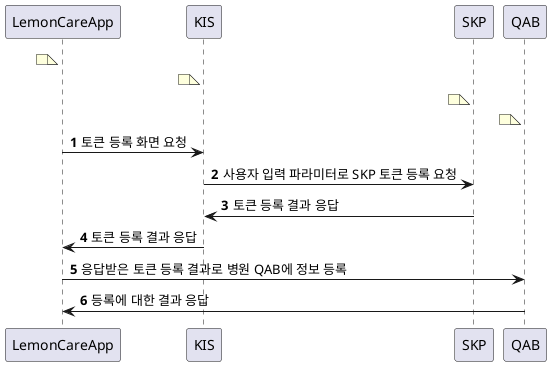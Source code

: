 @startuml
autonumber
note left LemonCareApp:
note left KIS :
note left SKP :
note left QAB :

LemonCareApp -> KIS : 토큰 등록 화면 요청
KIS -> SKP : 사용자 입력 파라미터로 SKP 토큰 등록 요청
SKP -> KIS : 토큰 등록 결과 응답
KIS -> LemonCareApp : 토큰 등록 결과 응답
LemonCareApp -> QAB : 응답받은 토큰 등록 결과로 병원 QAB에 정보 등록
QAB -> LemonCareApp : 등록에 대한 결과 응답

@enduml